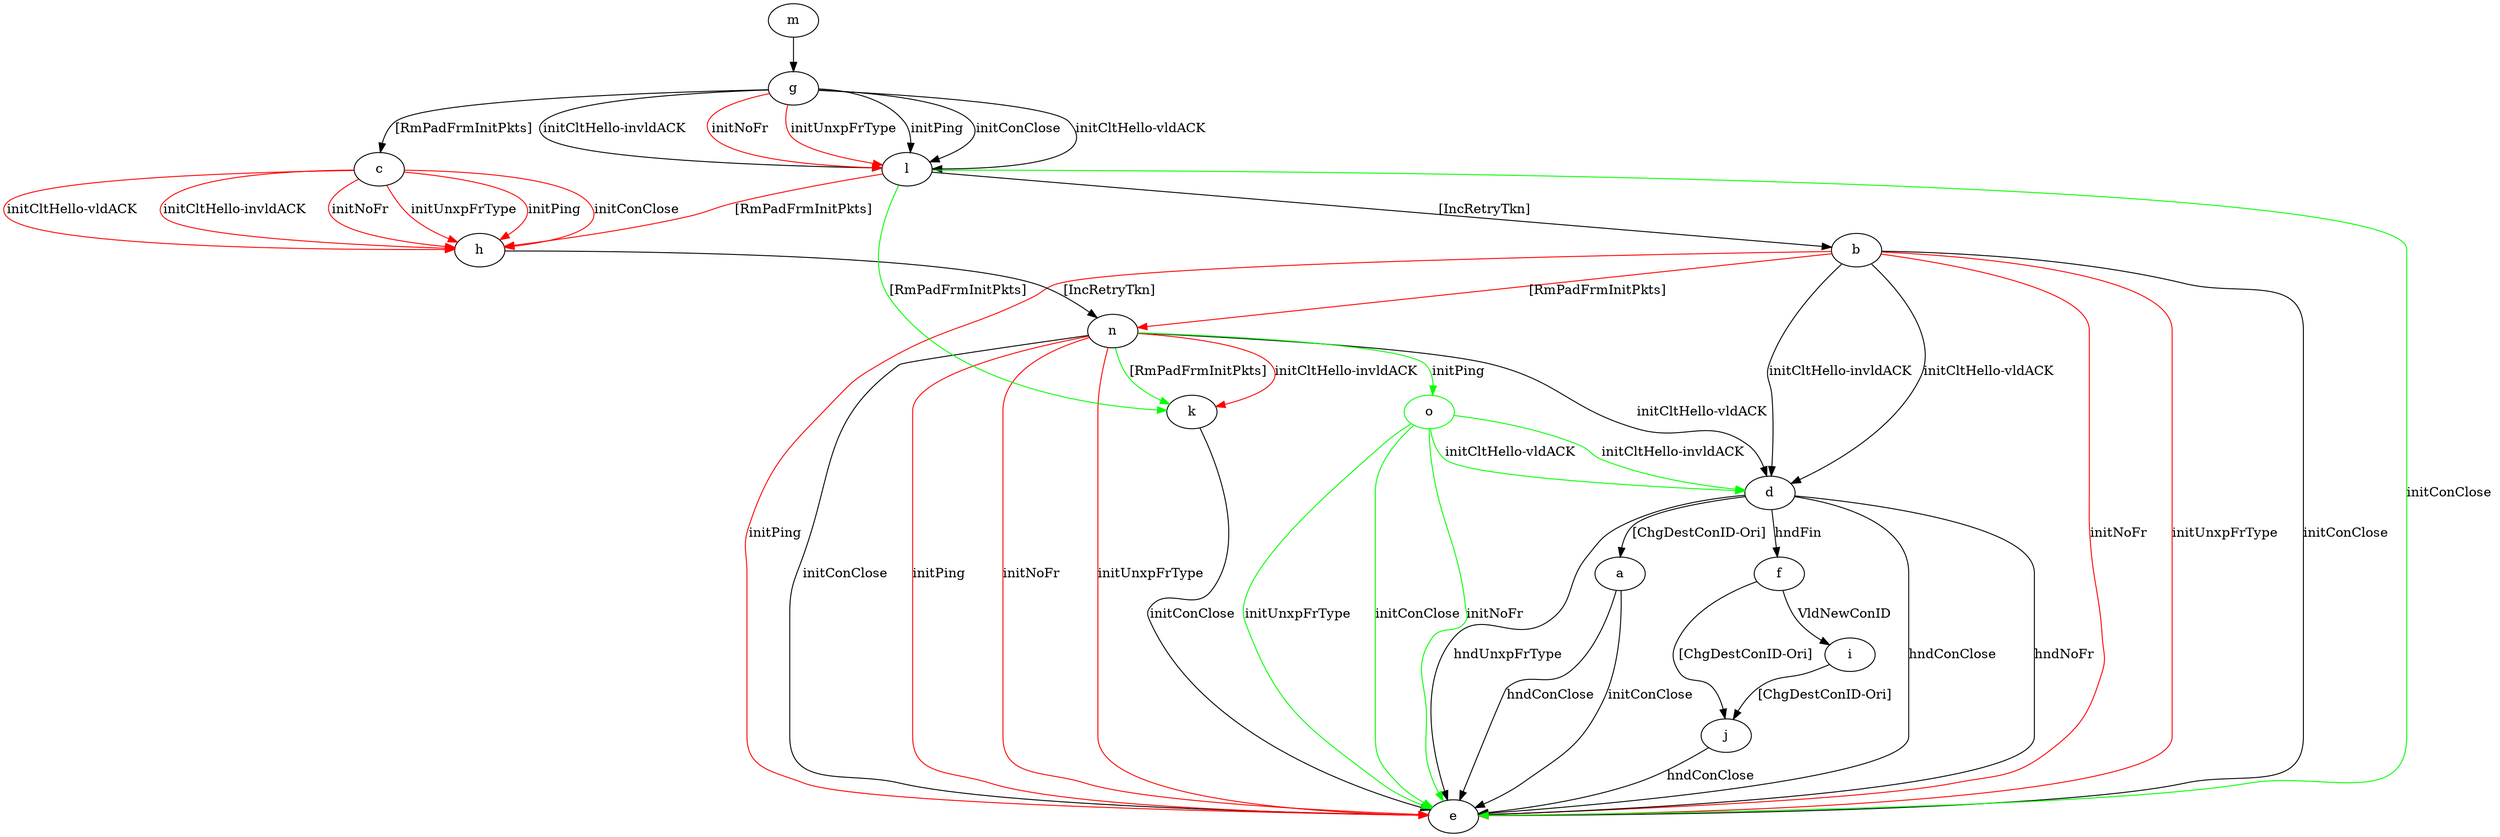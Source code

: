digraph "" {
	a -> e	[key=0,
		label="initConClose "];
	a -> e	[key=1,
		label="hndConClose "];
	b -> d	[key=0,
		label="initCltHello-vldACK "];
	b -> d	[key=1,
		label="initCltHello-invldACK "];
	b -> e	[key=0,
		label="initConClose "];
	b -> e	[key=1,
		color=red,
		label="initPing "];
	b -> e	[key=2,
		color=red,
		label="initNoFr "];
	b -> e	[key=3,
		color=red,
		label="initUnxpFrType "];
	b -> n	[key=0,
		color=red,
		label="[RmPadFrmInitPkts] "];
	c -> h	[key=0,
		color=red,
		label="initPing "];
	c -> h	[key=1,
		color=red,
		label="initConClose "];
	c -> h	[key=2,
		color=red,
		label="initCltHello-vldACK "];
	c -> h	[key=3,
		color=red,
		label="initCltHello-invldACK "];
	c -> h	[key=4,
		color=red,
		label="initNoFr "];
	c -> h	[key=5,
		color=red,
		label="initUnxpFrType "];
	d -> a	[key=0,
		label="[ChgDestConID-Ori] "];
	d -> e	[key=0,
		label="hndConClose "];
	d -> e	[key=1,
		label="hndNoFr "];
	d -> e	[key=2,
		label="hndUnxpFrType "];
	d -> f	[key=0,
		label="hndFin "];
	f -> i	[key=0,
		label="VldNewConID "];
	f -> j	[key=0,
		label="[ChgDestConID-Ori] "];
	g -> c	[key=0,
		label="[RmPadFrmInitPkts] "];
	g -> l	[key=0,
		label="initPing "];
	g -> l	[key=1,
		label="initConClose "];
	g -> l	[key=2,
		label="initCltHello-vldACK "];
	g -> l	[key=3,
		label="initCltHello-invldACK "];
	g -> l	[key=4,
		color=red,
		label="initNoFr "];
	g -> l	[key=5,
		color=red,
		label="initUnxpFrType "];
	h -> n	[key=0,
		label="[IncRetryTkn] "];
	i -> j	[key=0,
		label="[ChgDestConID-Ori] "];
	j -> e	[key=0,
		label="hndConClose "];
	k -> e	[key=0,
		label="initConClose "];
	l -> b	[key=0,
		label="[IncRetryTkn] "];
	l -> e	[key=0,
		color=green,
		label="initConClose "];
	l -> h	[key=0,
		color=red,
		label="[RmPadFrmInitPkts] "];
	l -> k	[key=0,
		color=green,
		label="[RmPadFrmInitPkts] "];
	m -> g	[key=0];
	n -> d	[key=0,
		label="initCltHello-vldACK "];
	n -> e	[key=0,
		label="initConClose "];
	n -> e	[key=1,
		color=red,
		label="initPing "];
	n -> e	[key=2,
		color=red,
		label="initNoFr "];
	n -> e	[key=3,
		color=red,
		label="initUnxpFrType "];
	n -> k	[key=0,
		color=green,
		label="[RmPadFrmInitPkts] "];
	n -> k	[key=1,
		color=red,
		label="initCltHello-invldACK "];
	o	[color=green];
	n -> o	[key=0,
		color=green,
		label="initPing "];
	o -> d	[key=0,
		color=green,
		label="initCltHello-vldACK "];
	o -> d	[key=1,
		color=green,
		label="initCltHello-invldACK "];
	o -> e	[key=0,
		color=green,
		label="initConClose "];
	o -> e	[key=1,
		color=green,
		label="initNoFr "];
	o -> e	[key=2,
		color=green,
		label="initUnxpFrType "];
}
